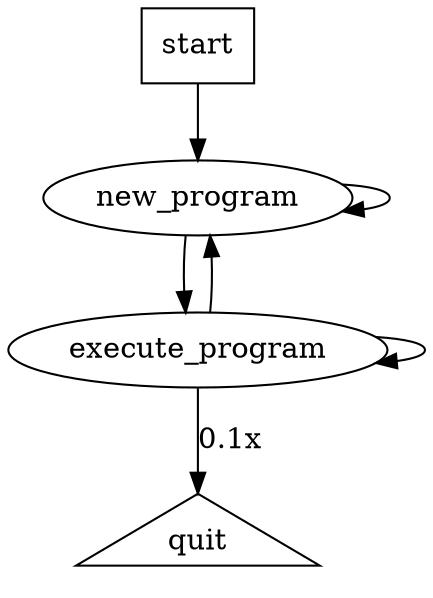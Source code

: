 digraph G {
    new_program [label="new_program"];
    start [label="start", shape=box];
    execute_program [label="execute_program"];
    quit [label="quit", shape=triangle];
    new_program -> new_program;
    new_program -> execute_program;
    start -> new_program;
    execute_program -> execute_program;
    execute_program -> new_program;
    execute_program -> quit [label="0.1x"];
}